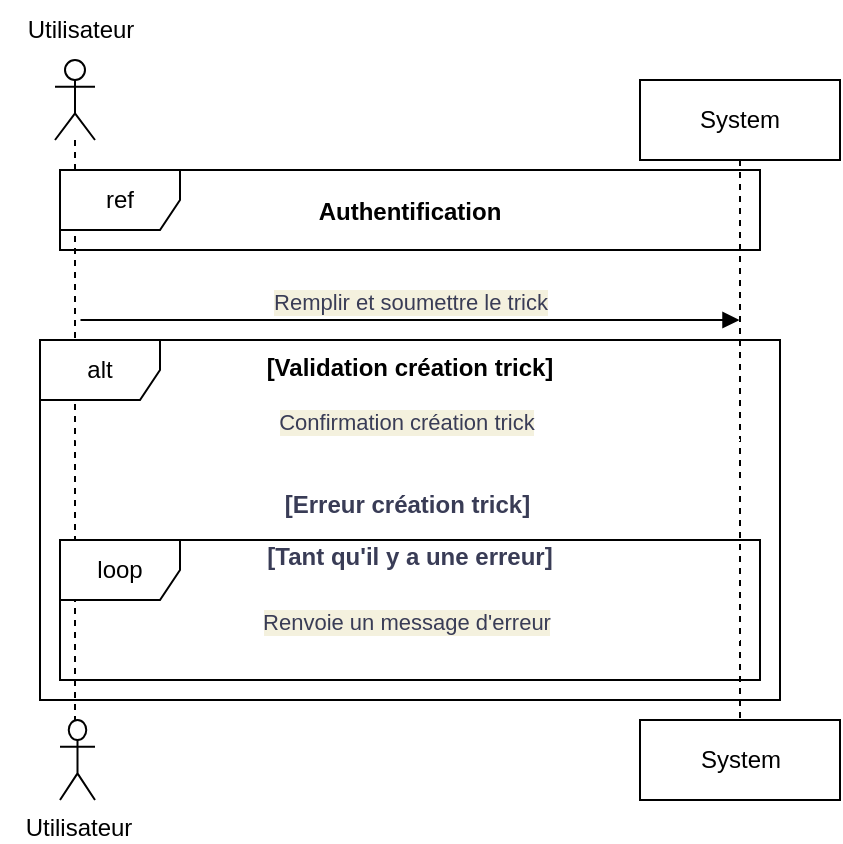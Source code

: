 <mxfile>
    <diagram id="Ou49OkTdiXGq6IwavFj1" name="Page-1">
        <mxGraphModel dx="1055" dy="787" grid="1" gridSize="10" guides="1" tooltips="1" connect="1" arrows="1" fold="1" page="1" pageScale="1" pageWidth="827" pageHeight="1169" math="0" shadow="0">
            <root>
                <mxCell id="0"/>
                <mxCell id="1" parent="0"/>
                <mxCell id="2" value="" style="shape=umlLifeline;participant=umlActor;perimeter=lifelinePerimeter;whiteSpace=wrap;html=1;container=1;collapsible=0;recursiveResize=0;verticalAlign=top;spacingTop=36;outlineConnect=0;" vertex="1" parent="1">
                    <mxGeometry x="187.5" y="170" width="20" height="330" as="geometry"/>
                </mxCell>
                <mxCell id="3" value="System" style="shape=umlLifeline;perimeter=lifelinePerimeter;whiteSpace=wrap;html=1;container=1;collapsible=0;recursiveResize=0;outlineConnect=0;" vertex="1" parent="1">
                    <mxGeometry x="480" y="180" width="100" height="320" as="geometry"/>
                </mxCell>
                <mxCell id="4" value="Confirmation création trick" style="html=1;verticalAlign=bottom;endArrow=open;dashed=1;endSize=8;rounded=0;labelBackgroundColor=#F4F1DE;strokeColor=#FFFFFF;fontColor=#393C56;" edge="1" parent="3" target="2">
                    <mxGeometry relative="1" as="geometry">
                        <mxPoint x="50" y="180" as="sourcePoint"/>
                        <mxPoint x="-30" y="180" as="targetPoint"/>
                    </mxGeometry>
                </mxCell>
                <mxCell id="5" value="" style="line;strokeWidth=1;fillColor=none;align=left;verticalAlign=middle;spacingTop=-1;spacingLeft=3;spacingRight=3;rotatable=0;labelPosition=right;points=[];portConstraint=eastwest;strokeColor=#FFFFFF;labelBackgroundColor=#F4F1DE;fontColor=#393C56;" vertex="1" parent="3">
                    <mxGeometry x="-300" y="198.5" width="370" height="8" as="geometry"/>
                </mxCell>
                <mxCell id="6" value="[Erreur création trick]" style="text;align=center;fontStyle=1;verticalAlign=middle;spacingLeft=3;spacingRight=3;strokeColor=none;rotatable=0;points=[[0,0.5],[1,0.5]];portConstraint=eastwest;fontColor=#393C56;" vertex="1" parent="3">
                    <mxGeometry x="-156.25" y="198.5" width="80" height="26" as="geometry"/>
                </mxCell>
                <mxCell id="7" value="[Tant qu'il y a une erreur]" style="text;align=center;fontStyle=1;verticalAlign=middle;spacingLeft=3;spacingRight=3;strokeColor=none;rotatable=0;points=[[0,0.5],[1,0.5]];portConstraint=eastwest;fontColor=#393C56;" vertex="1" parent="3">
                    <mxGeometry x="-155" y="224.5" width="80" height="26" as="geometry"/>
                </mxCell>
                <mxCell id="8" value="Renvoie un message d'erreur" style="html=1;verticalAlign=bottom;endArrow=open;dashed=1;endSize=8;rounded=0;labelBackgroundColor=#F4F1DE;strokeColor=#FFFFFF;fontColor=#393C56;" edge="1" parent="3" target="2">
                    <mxGeometry relative="1" as="geometry">
                        <mxPoint x="50" y="280" as="sourcePoint"/>
                        <mxPoint x="-30" y="280" as="targetPoint"/>
                    </mxGeometry>
                </mxCell>
                <mxCell id="9" value="Utilisateur" style="shape=umlActor;verticalLabelPosition=bottom;verticalAlign=top;html=1;" vertex="1" parent="1">
                    <mxGeometry x="190" y="500" width="17.5" height="40" as="geometry"/>
                </mxCell>
                <mxCell id="10" value="Utilisateur" style="text;html=1;align=center;verticalAlign=middle;resizable=0;points=[];autosize=1;" vertex="1" parent="1">
                    <mxGeometry x="160" y="140" width="80" height="30" as="geometry"/>
                </mxCell>
                <mxCell id="11" value="ref" style="shape=umlFrame;whiteSpace=wrap;html=1;" vertex="1" parent="1">
                    <mxGeometry x="190" y="225" width="350" height="40" as="geometry"/>
                </mxCell>
                <mxCell id="12" value="Authentification" style="text;align=center;fontStyle=1;verticalAlign=middle;spacingLeft=3;spacingRight=3;rotatable=0;points=[[0,0.5],[1,0.5]];portConstraint=eastwest;" vertex="1" parent="1">
                    <mxGeometry x="325" y="232" width="80" height="26" as="geometry"/>
                </mxCell>
                <mxCell id="13" value="[Validation création trick]" style="text;align=center;fontStyle=1;verticalAlign=middle;spacingLeft=3;spacingRight=3;rotatable=0;points=[[0,0.5],[1,0.5]];portConstraint=eastwest;" vertex="1" parent="1">
                    <mxGeometry x="325" y="310" width="80" height="26" as="geometry"/>
                </mxCell>
                <mxCell id="14" value="Remplir et soumettre le trick" style="html=1;verticalAlign=bottom;endArrow=block;rounded=0;labelBackgroundColor=#F4F1DE;fontColor=#393C56;" edge="1" parent="1">
                    <mxGeometry width="80" relative="1" as="geometry">
                        <mxPoint x="200.25" y="300" as="sourcePoint"/>
                        <mxPoint x="529.75" y="300" as="targetPoint"/>
                    </mxGeometry>
                </mxCell>
                <mxCell id="15" value="System" style="html=1;" vertex="1" parent="1">
                    <mxGeometry x="480" y="500" width="100" height="40" as="geometry"/>
                </mxCell>
                <mxCell id="16" value="loop" style="shape=umlFrame;whiteSpace=wrap;html=1;" vertex="1" parent="1">
                    <mxGeometry x="190" y="410" width="350" height="70" as="geometry"/>
                </mxCell>
                <mxCell id="17" value="alt" style="shape=umlFrame;whiteSpace=wrap;html=1;strokeColor=default;" vertex="1" parent="1">
                    <mxGeometry x="180" y="310" width="370" height="180" as="geometry"/>
                </mxCell>
            </root>
        </mxGraphModel>
    </diagram>
</mxfile>